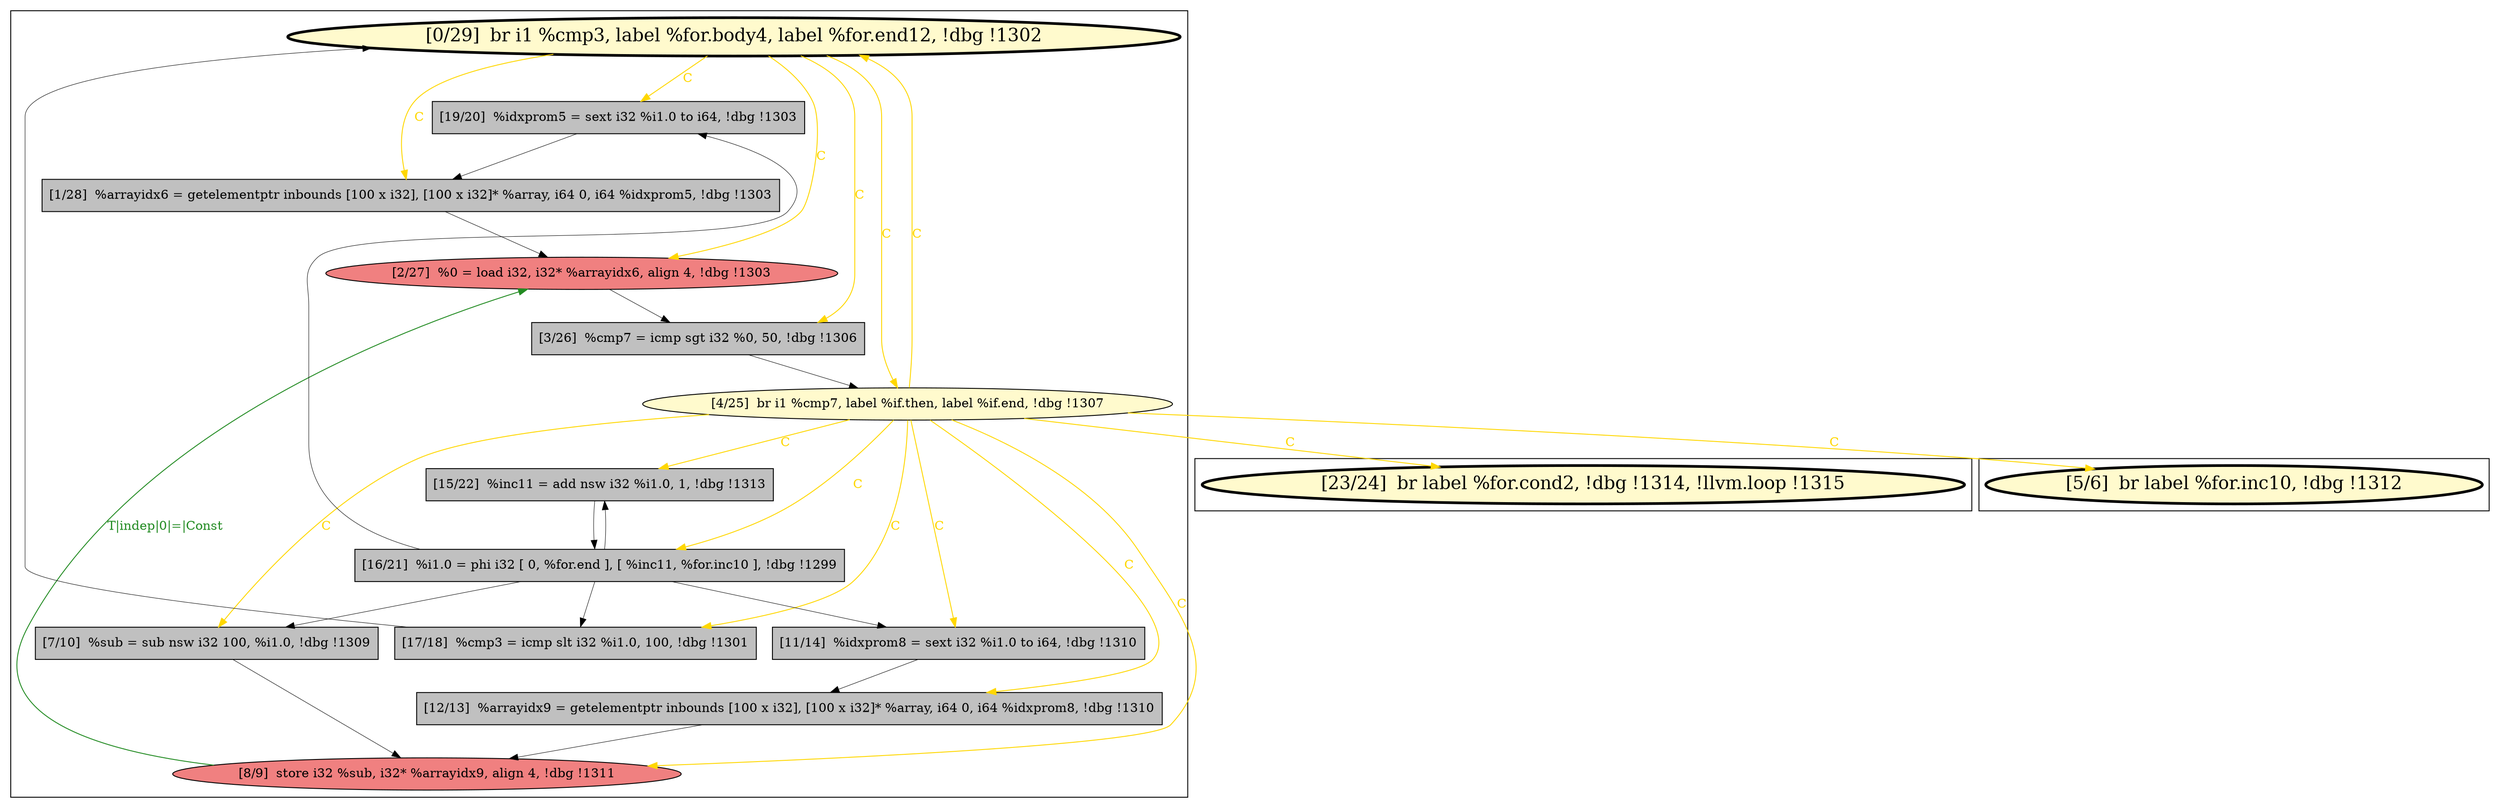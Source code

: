 
digraph G {



node248->node240 [style=solid,color=gold,label="C",penwidth=1.0,fontcolor=gold ]
node248->node246 [style=solid,color=gold,label="C",penwidth=1.0,fontcolor=gold ]
node243->node245 [style=solid,color=black,label="",penwidth=0.5,fontcolor=black ]
node252->node251 [style=solid,color=black,label="",penwidth=0.5,fontcolor=black ]
node251->node242 [style=solid,color=gold,label="C",penwidth=1.0,fontcolor=gold ]
node247->node248 [style=solid,color=black,label="",penwidth=0.5,fontcolor=black ]
node251->node245 [style=solid,color=gold,label="C",penwidth=1.0,fontcolor=gold ]
node242->node244 [style=solid,color=black,label="",penwidth=0.5,fontcolor=black ]
node249->node243 [style=solid,color=black,label="",penwidth=0.5,fontcolor=black ]
node245->node246 [style=solid,color=forestgreen,label="T|indep|0|=|Const",penwidth=1.0,fontcolor=forestgreen ]
node249->node250 [style=solid,color=black,label="",penwidth=0.5,fontcolor=black ]
node246->node252 [style=solid,color=black,label="",penwidth=0.5,fontcolor=black ]
node250->node249 [style=solid,color=black,label="",penwidth=0.5,fontcolor=black ]
node251->node253 [style=solid,color=gold,label="C",penwidth=1.0,fontcolor=gold ]
node251->node248 [style=solid,color=gold,label="C",penwidth=1.0,fontcolor=gold ]
node248->node251 [style=solid,color=gold,label="C",penwidth=1.0,fontcolor=gold ]
node251->node250 [style=solid,color=gold,label="C",penwidth=1.0,fontcolor=gold ]
node249->node240 [style=solid,color=black,label="",penwidth=0.5,fontcolor=black ]
node248->node252 [style=solid,color=gold,label="C",penwidth=1.0,fontcolor=gold ]
node248->node241 [style=solid,color=gold,label="C",penwidth=1.0,fontcolor=gold ]
node249->node242 [style=solid,color=black,label="",penwidth=0.5,fontcolor=black ]
node249->node247 [style=solid,color=black,label="",penwidth=0.5,fontcolor=black ]
node240->node241 [style=solid,color=black,label="",penwidth=0.5,fontcolor=black ]
node251->node244 [style=solid,color=gold,label="C",penwidth=1.0,fontcolor=gold ]
node251->node243 [style=solid,color=gold,label="C",penwidth=1.0,fontcolor=gold ]
node251->node249 [style=solid,color=gold,label="C",penwidth=1.0,fontcolor=gold ]
node241->node246 [style=solid,color=black,label="",penwidth=0.5,fontcolor=black ]
node251->node239 [style=solid,color=gold,label="C",penwidth=1.0,fontcolor=gold ]
node244->node245 [style=solid,color=black,label="",penwidth=0.5,fontcolor=black ]
node251->node247 [style=solid,color=gold,label="C",penwidth=1.0,fontcolor=gold ]


subgraph cluster2 {


node253 [penwidth=3.0,fontsize=20,fillcolor=lemonchiffon,label="[23/24]  br label %for.cond2, !dbg !1314, !llvm.loop !1315",shape=ellipse,style=filled ]



}

subgraph cluster0 {


node239 [penwidth=3.0,fontsize=20,fillcolor=lemonchiffon,label="[5/6]  br label %for.inc10, !dbg !1312",shape=ellipse,style=filled ]



}

subgraph cluster1 {


node252 [fillcolor=grey,label="[3/26]  %cmp7 = icmp sgt i32 %0, 50, !dbg !1306",shape=rectangle,style=filled ]
node251 [fillcolor=lemonchiffon,label="[4/25]  br i1 %cmp7, label %if.then, label %if.end, !dbg !1307",shape=ellipse,style=filled ]
node250 [fillcolor=grey,label="[15/22]  %inc11 = add nsw i32 %i1.0, 1, !dbg !1313",shape=rectangle,style=filled ]
node249 [fillcolor=grey,label="[16/21]  %i1.0 = phi i32 [ 0, %for.end ], [ %inc11, %for.inc10 ], !dbg !1299",shape=rectangle,style=filled ]
node247 [fillcolor=grey,label="[17/18]  %cmp3 = icmp slt i32 %i1.0, 100, !dbg !1301",shape=rectangle,style=filled ]
node246 [fillcolor=lightcoral,label="[2/27]  %0 = load i32, i32* %arrayidx6, align 4, !dbg !1303",shape=ellipse,style=filled ]
node248 [penwidth=3.0,fontsize=20,fillcolor=lemonchiffon,label="[0/29]  br i1 %cmp3, label %for.body4, label %for.end12, !dbg !1302",shape=ellipse,style=filled ]
node243 [fillcolor=grey,label="[7/10]  %sub = sub nsw i32 100, %i1.0, !dbg !1309",shape=rectangle,style=filled ]
node240 [fillcolor=grey,label="[19/20]  %idxprom5 = sext i32 %i1.0 to i64, !dbg !1303",shape=rectangle,style=filled ]
node241 [fillcolor=grey,label="[1/28]  %arrayidx6 = getelementptr inbounds [100 x i32], [100 x i32]* %array, i64 0, i64 %idxprom5, !dbg !1303",shape=rectangle,style=filled ]
node245 [fillcolor=lightcoral,label="[8/9]  store i32 %sub, i32* %arrayidx9, align 4, !dbg !1311",shape=ellipse,style=filled ]
node242 [fillcolor=grey,label="[11/14]  %idxprom8 = sext i32 %i1.0 to i64, !dbg !1310",shape=rectangle,style=filled ]
node244 [fillcolor=grey,label="[12/13]  %arrayidx9 = getelementptr inbounds [100 x i32], [100 x i32]* %array, i64 0, i64 %idxprom8, !dbg !1310",shape=rectangle,style=filled ]



}

}
